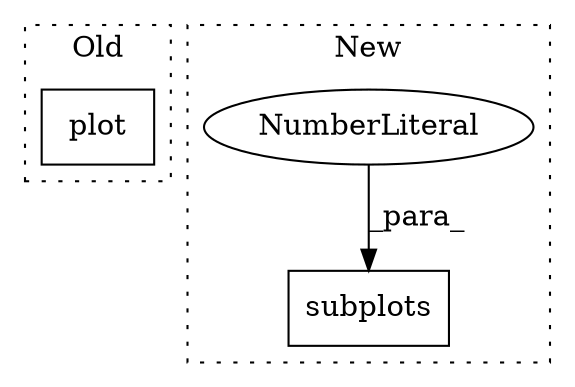 digraph G {
subgraph cluster0 {
1 [label="plot" a="32" s="31134,31142" l="5,1" shape="box"];
label = "Old";
style="dotted";
}
subgraph cluster1 {
2 [label="subplots" a="32" s="30856,30868" l="9,1" shape="box"];
3 [label="NumberLiteral" a="34" s="30867" l="1" shape="ellipse"];
label = "New";
style="dotted";
}
3 -> 2 [label="_para_"];
}